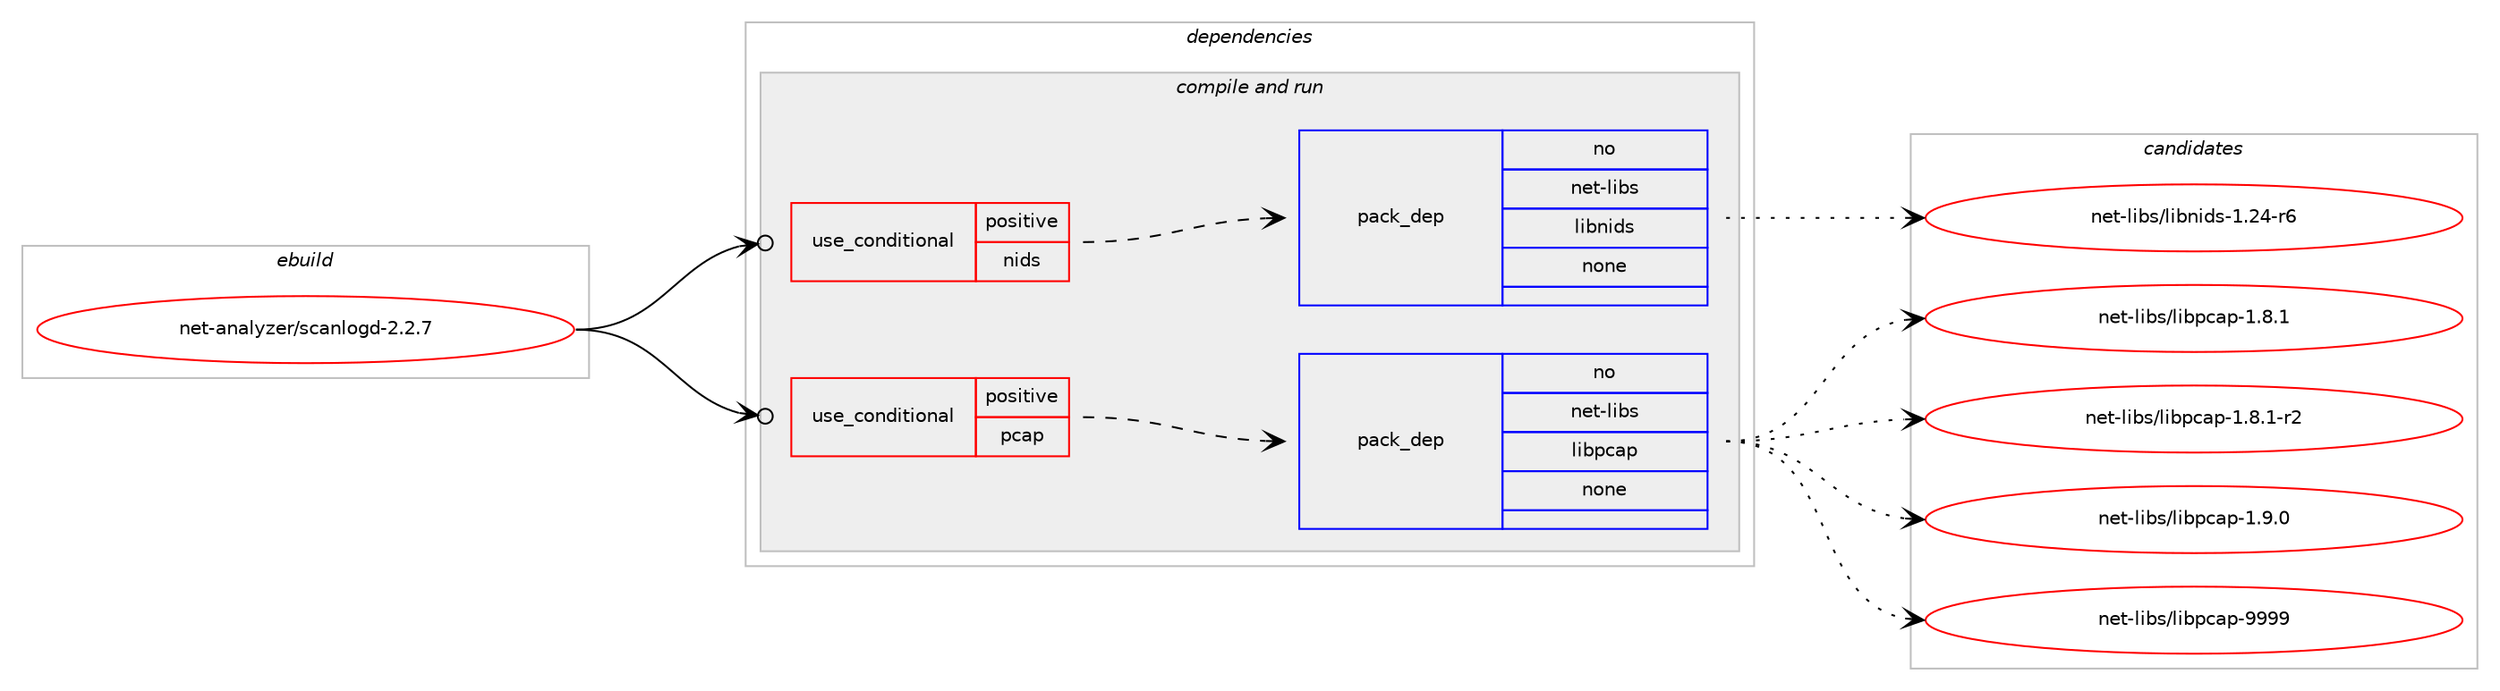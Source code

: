 digraph prolog {

# *************
# Graph options
# *************

newrank=true;
concentrate=true;
compound=true;
graph [rankdir=LR,fontname=Helvetica,fontsize=10,ranksep=1.5];#, ranksep=2.5, nodesep=0.2];
edge  [arrowhead=vee];
node  [fontname=Helvetica,fontsize=10];

# **********
# The ebuild
# **********

subgraph cluster_leftcol {
color=gray;
rank=same;
label=<<i>ebuild</i>>;
id [label="net-analyzer/scanlogd-2.2.7", color=red, width=4, href="../net-analyzer/scanlogd-2.2.7.svg"];
}

# ****************
# The dependencies
# ****************

subgraph cluster_midcol {
color=gray;
label=<<i>dependencies</i>>;
subgraph cluster_compile {
fillcolor="#eeeeee";
style=filled;
label=<<i>compile</i>>;
}
subgraph cluster_compileandrun {
fillcolor="#eeeeee";
style=filled;
label=<<i>compile and run</i>>;
subgraph cond442626 {
dependency1646814 [label=<<TABLE BORDER="0" CELLBORDER="1" CELLSPACING="0" CELLPADDING="4"><TR><TD ROWSPAN="3" CELLPADDING="10">use_conditional</TD></TR><TR><TD>positive</TD></TR><TR><TD>nids</TD></TR></TABLE>>, shape=none, color=red];
subgraph pack1177546 {
dependency1646815 [label=<<TABLE BORDER="0" CELLBORDER="1" CELLSPACING="0" CELLPADDING="4" WIDTH="220"><TR><TD ROWSPAN="6" CELLPADDING="30">pack_dep</TD></TR><TR><TD WIDTH="110">no</TD></TR><TR><TD>net-libs</TD></TR><TR><TD>libnids</TD></TR><TR><TD>none</TD></TR><TR><TD></TD></TR></TABLE>>, shape=none, color=blue];
}
dependency1646814:e -> dependency1646815:w [weight=20,style="dashed",arrowhead="vee"];
}
id:e -> dependency1646814:w [weight=20,style="solid",arrowhead="odotvee"];
subgraph cond442627 {
dependency1646816 [label=<<TABLE BORDER="0" CELLBORDER="1" CELLSPACING="0" CELLPADDING="4"><TR><TD ROWSPAN="3" CELLPADDING="10">use_conditional</TD></TR><TR><TD>positive</TD></TR><TR><TD>pcap</TD></TR></TABLE>>, shape=none, color=red];
subgraph pack1177547 {
dependency1646817 [label=<<TABLE BORDER="0" CELLBORDER="1" CELLSPACING="0" CELLPADDING="4" WIDTH="220"><TR><TD ROWSPAN="6" CELLPADDING="30">pack_dep</TD></TR><TR><TD WIDTH="110">no</TD></TR><TR><TD>net-libs</TD></TR><TR><TD>libpcap</TD></TR><TR><TD>none</TD></TR><TR><TD></TD></TR></TABLE>>, shape=none, color=blue];
}
dependency1646816:e -> dependency1646817:w [weight=20,style="dashed",arrowhead="vee"];
}
id:e -> dependency1646816:w [weight=20,style="solid",arrowhead="odotvee"];
}
subgraph cluster_run {
fillcolor="#eeeeee";
style=filled;
label=<<i>run</i>>;
}
}

# **************
# The candidates
# **************

subgraph cluster_choices {
rank=same;
color=gray;
label=<<i>candidates</i>>;

subgraph choice1177546 {
color=black;
nodesep=1;
choice1101011164510810598115471081059811010510011545494650524511454 [label="net-libs/libnids-1.24-r6", color=red, width=4,href="../net-libs/libnids-1.24-r6.svg"];
dependency1646815:e -> choice1101011164510810598115471081059811010510011545494650524511454:w [style=dotted,weight="100"];
}
subgraph choice1177547 {
color=black;
nodesep=1;
choice110101116451081059811547108105981129997112454946564649 [label="net-libs/libpcap-1.8.1", color=red, width=4,href="../net-libs/libpcap-1.8.1.svg"];
choice1101011164510810598115471081059811299971124549465646494511450 [label="net-libs/libpcap-1.8.1-r2", color=red, width=4,href="../net-libs/libpcap-1.8.1-r2.svg"];
choice110101116451081059811547108105981129997112454946574648 [label="net-libs/libpcap-1.9.0", color=red, width=4,href="../net-libs/libpcap-1.9.0.svg"];
choice1101011164510810598115471081059811299971124557575757 [label="net-libs/libpcap-9999", color=red, width=4,href="../net-libs/libpcap-9999.svg"];
dependency1646817:e -> choice110101116451081059811547108105981129997112454946564649:w [style=dotted,weight="100"];
dependency1646817:e -> choice1101011164510810598115471081059811299971124549465646494511450:w [style=dotted,weight="100"];
dependency1646817:e -> choice110101116451081059811547108105981129997112454946574648:w [style=dotted,weight="100"];
dependency1646817:e -> choice1101011164510810598115471081059811299971124557575757:w [style=dotted,weight="100"];
}
}

}
